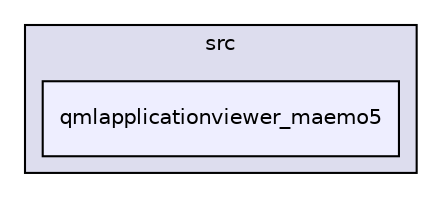 digraph G {
  compound=true
  node [ fontsize="10", fontname="Helvetica"];
  edge [ labelfontsize="10", labelfontname="Helvetica"];
  subgraph clusterdir_05d5673300b00bd01b57a73e4ebb4749 {
    graph [ bgcolor="#ddddee", pencolor="black", label="src" fontname="Helvetica", fontsize="10", URL="dir_05d5673300b00bd01b57a73e4ebb4749.html"]
  dir_cf4e52a353b3656769312b199a578161 [shape=box, label="qmlapplicationviewer_maemo5", style="filled", fillcolor="#eeeeff", pencolor="black", URL="dir_cf4e52a353b3656769312b199a578161.html"];
  }
}
